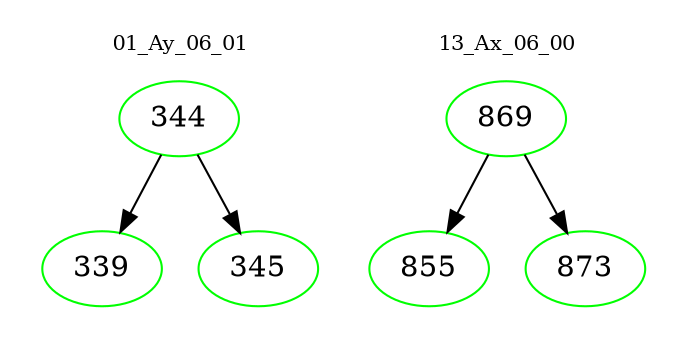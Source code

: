digraph{
subgraph cluster_0 {
color = white
label = "01_Ay_06_01";
fontsize=10;
T0_344 [label="344", color="green"]
T0_344 -> T0_339 [color="black"]
T0_339 [label="339", color="green"]
T0_344 -> T0_345 [color="black"]
T0_345 [label="345", color="green"]
}
subgraph cluster_1 {
color = white
label = "13_Ax_06_00";
fontsize=10;
T1_869 [label="869", color="green"]
T1_869 -> T1_855 [color="black"]
T1_855 [label="855", color="green"]
T1_869 -> T1_873 [color="black"]
T1_873 [label="873", color="green"]
}
}
